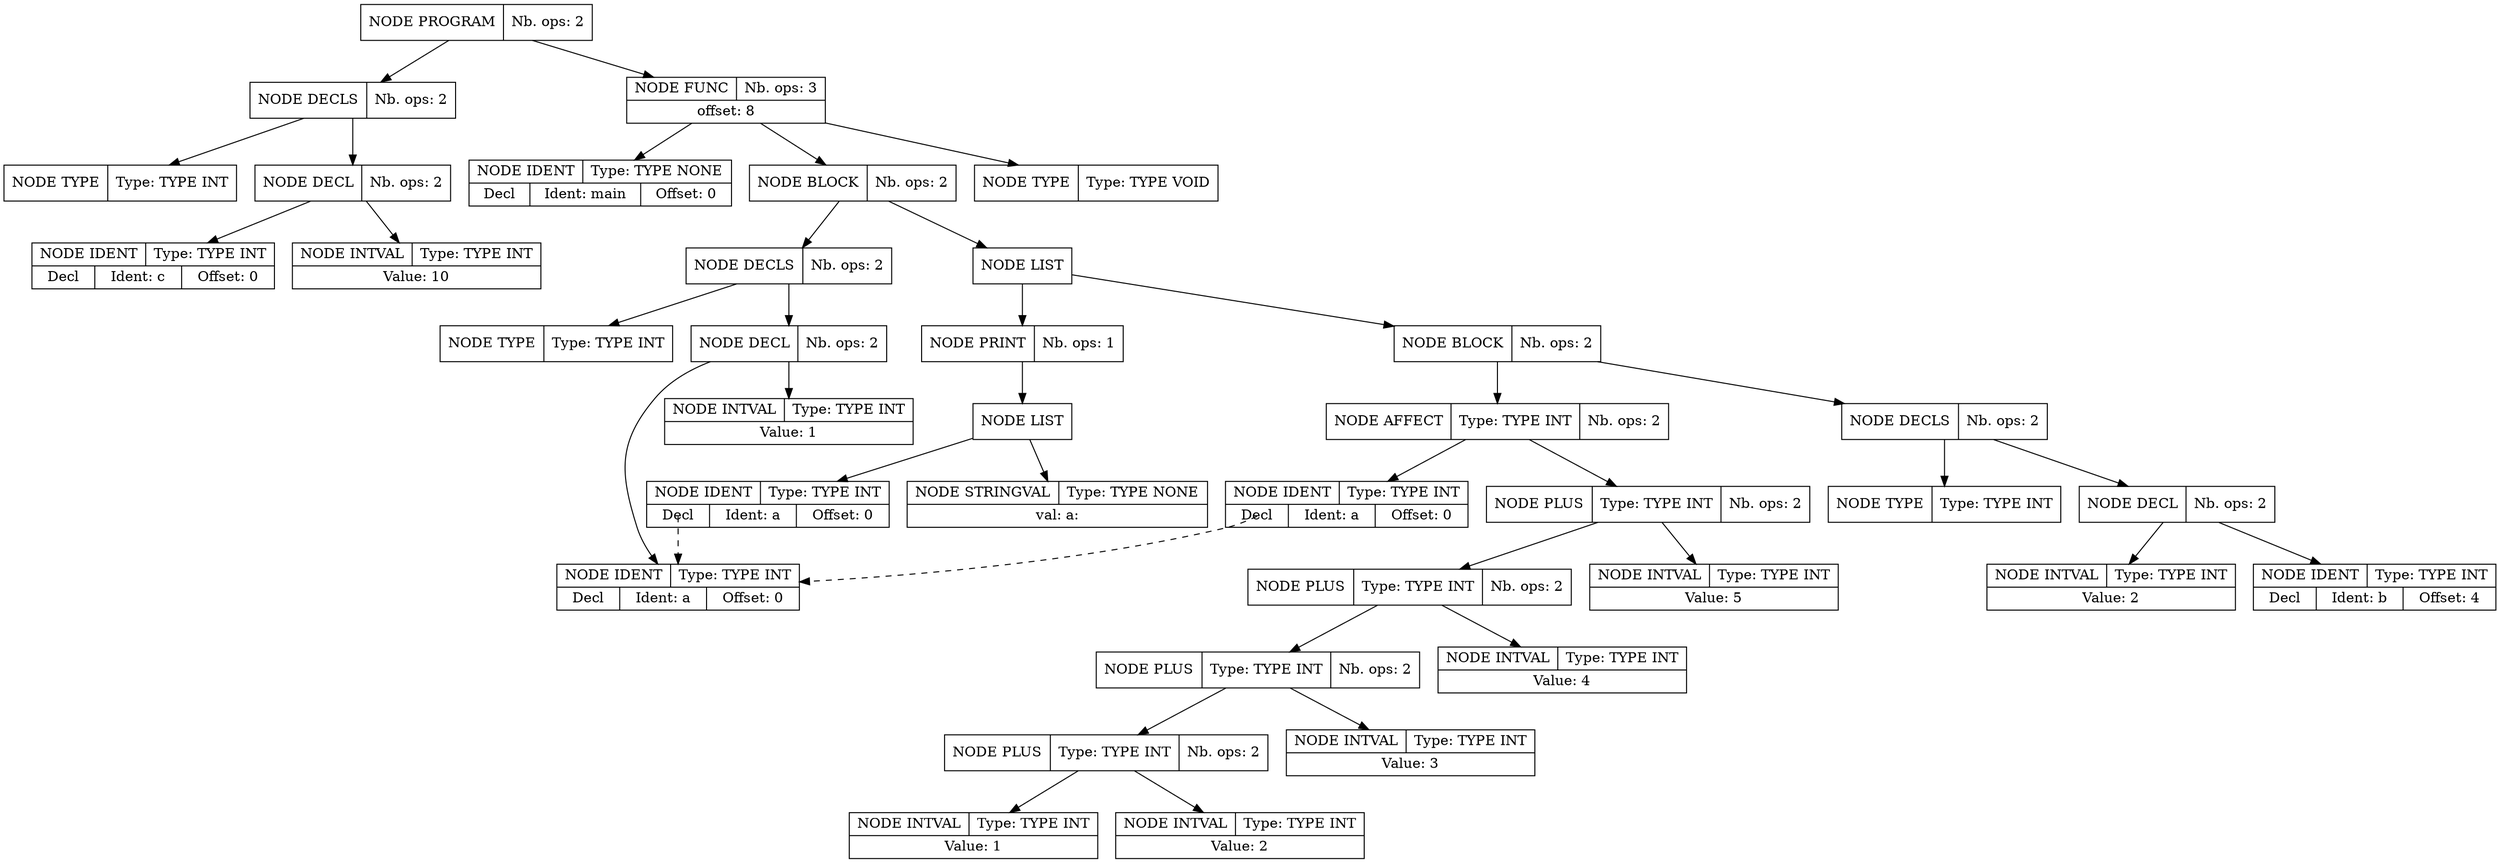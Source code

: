 digraph global_vars {
    N1 [shape=record, label="{{NODE PROGRAM|Nb. ops: 2}}"];
    N2 [shape=record, label="{{NODE DECLS|Nb. ops: 2}}"];
    N3 [shape=record, label="{{NODE TYPE|Type: TYPE INT}}"];
    edge[tailclip=true];
    N2 -> N3
    N4 [shape=record, label="{{NODE DECL|Nb. ops: 2}}"];
    N5 [shape=record, label="{{NODE IDENT|Type: TYPE INT}|{<decl>Decl      |Ident: c|Offset: 0}}"];
    edge[tailclip=true];
    N4 -> N5
    N6 [shape=record, label="{{NODE INTVAL|Type: TYPE INT}|{Value: 10}}"];
    edge[tailclip=true];
    N4 -> N6
    edge[tailclip=true];
    N2 -> N4
    edge[tailclip=true];
    N1 -> N2
    N7 [shape=record, label="{{NODE FUNC|Nb. ops: 3}|{offset: 8}}"];
    N8 [shape=record, label="{{NODE TYPE|Type: TYPE VOID}}"];
    edge[tailclip=true];
    N7 -> N8
    N9 [shape=record, label="{{NODE IDENT|Type: TYPE NONE}|{<decl>Decl      |Ident: main|Offset: 0}}"];
    edge[tailclip=true];
    N7 -> N9
    N10 [shape=record, label="{{NODE BLOCK|Nb. ops: 2}}"];
    N11 [shape=record, label="{{NODE DECLS|Nb. ops: 2}}"];
    N12 [shape=record, label="{{NODE TYPE|Type: TYPE INT}}"];
    edge[tailclip=true];
    N11 -> N12
    N13 [shape=record, label="{{NODE DECL|Nb. ops: 2}}"];
    N14 [shape=record, label="{{NODE IDENT|Type: TYPE INT}|{<decl>Decl      |Ident: a|Offset: 0}}"];
    edge[tailclip=true];
    N13 -> N14
    N15 [shape=record, label="{{NODE INTVAL|Type: TYPE INT}|{Value: 1}}"];
    edge[tailclip=true];
    N13 -> N15
    edge[tailclip=true];
    N11 -> N13
    edge[tailclip=true];
    N10 -> N11
    N16 [shape=record, label="{{NODE LIST}}"];
    N17 [shape=record, label="{{NODE BLOCK|Nb. ops: 2}}"];
    N18 [shape=record, label="{{NODE DECLS|Nb. ops: 2}}"];
    N19 [shape=record, label="{{NODE TYPE|Type: TYPE INT}}"];
    edge[tailclip=true];
    N18 -> N19
    N20 [shape=record, label="{{NODE DECL|Nb. ops: 2}}"];
    N21 [shape=record, label="{{NODE IDENT|Type: TYPE INT}|{<decl>Decl      |Ident: b|Offset: 4}}"];
    edge[tailclip=true];
    N20 -> N21
    N22 [shape=record, label="{{NODE INTVAL|Type: TYPE INT}|{Value: 2}}"];
    edge[tailclip=true];
    N20 -> N22
    edge[tailclip=true];
    N18 -> N20
    edge[tailclip=true];
    N17 -> N18
    N23 [shape=record, label="{{NODE AFFECT|Type: TYPE INT|Nb. ops: 2}}"];
    N24 [shape=record, label="{{NODE IDENT|Type: TYPE INT}|{<decl>Decl      |Ident: a|Offset: 0}}"];
    edge[tailclip=false];
    "N24":decl:c -> "N14" [style=dashed]
    edge[tailclip=true];
    N23 -> N24
    N25 [shape=record, label="{{NODE PLUS|Type: TYPE INT|Nb. ops: 2}}"];
    N26 [shape=record, label="{{NODE PLUS|Type: TYPE INT|Nb. ops: 2}}"];
    N27 [shape=record, label="{{NODE PLUS|Type: TYPE INT|Nb. ops: 2}}"];
    N28 [shape=record, label="{{NODE PLUS|Type: TYPE INT|Nb. ops: 2}}"];
    N29 [shape=record, label="{{NODE INTVAL|Type: TYPE INT}|{Value: 1}}"];
    edge[tailclip=true];
    N28 -> N29
    N30 [shape=record, label="{{NODE INTVAL|Type: TYPE INT}|{Value: 2}}"];
    edge[tailclip=true];
    N28 -> N30
    edge[tailclip=true];
    N27 -> N28
    N31 [shape=record, label="{{NODE INTVAL|Type: TYPE INT}|{Value: 3}}"];
    edge[tailclip=true];
    N27 -> N31
    edge[tailclip=true];
    N26 -> N27
    N32 [shape=record, label="{{NODE INTVAL|Type: TYPE INT}|{Value: 4}}"];
    edge[tailclip=true];
    N26 -> N32
    edge[tailclip=true];
    N25 -> N26
    N33 [shape=record, label="{{NODE INTVAL|Type: TYPE INT}|{Value: 5}}"];
    edge[tailclip=true];
    N25 -> N33
    edge[tailclip=true];
    N23 -> N25
    edge[tailclip=true];
    N17 -> N23
    edge[tailclip=true];
    N16 -> N17
    N34 [shape=record, label="{{NODE PRINT|Nb. ops: 1}}"];
    N35 [shape=record, label="{{NODE LIST}}"];
    N36 [shape=record, label="{{NODE STRINGVAL|Type: TYPE NONE}|{val: a: }}"];
    edge[tailclip=true];
    N35 -> N36
    N37 [shape=record, label="{{NODE IDENT|Type: TYPE INT}|{<decl>Decl      |Ident: a|Offset: 0}}"];
    edge[tailclip=false];
    "N37":decl:c -> "N14" [style=dashed]
    edge[tailclip=true];
    N35 -> N37
    edge[tailclip=true];
    N34 -> N35
    edge[tailclip=true];
    N16 -> N34
    edge[tailclip=true];
    N10 -> N16
    edge[tailclip=true];
    N7 -> N10
    edge[tailclip=true];
    N1 -> N7
}